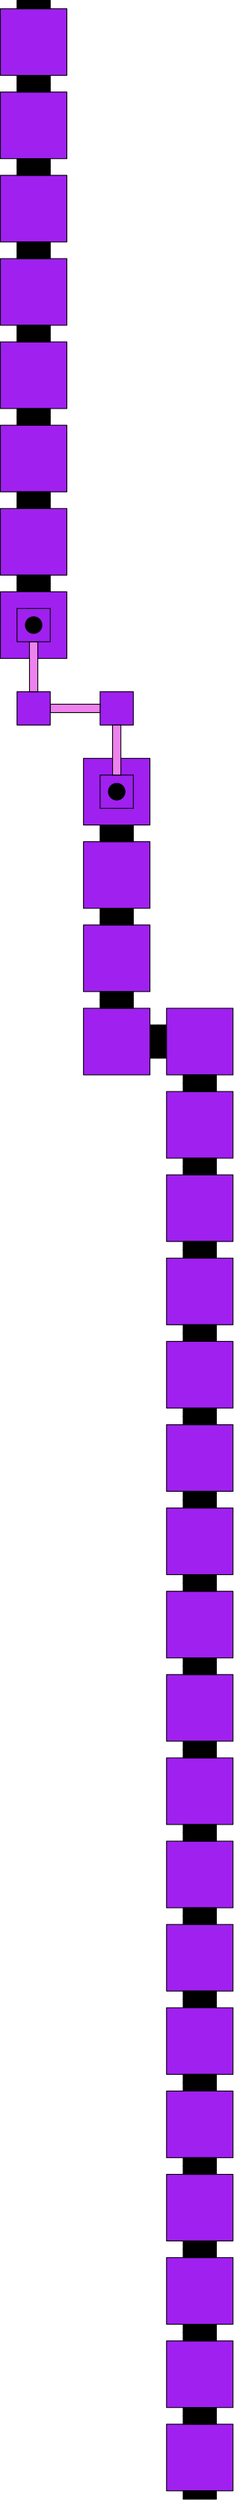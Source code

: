 <?xml version="1.0"?>
<!DOCTYPE ipe SYSTEM "ipe.dtd">
<ipe version="70206" creator="Ipe 7.2.9">
<info created="D:20190405214337" modified="D:20190405214337"/>
<ipestyle name="basic">
<symbol name="arrow/arc(spx)">
<path stroke="sym-stroke" fill="sym-stroke" pen="sym-pen">
0 0 m
-1 0.333 l
-1 -0.333 l
h
</path>
</symbol>
<symbol name="arrow/farc(spx)">
<path stroke="sym-stroke" fill="white" pen="sym-pen">
0 0 m
-1 0.333 l
-1 -0.333 l
h
</path>
</symbol>
<symbol name="arrow/ptarc(spx)">
<path stroke="sym-stroke" fill="sym-stroke" pen="sym-pen">
0 0 m
-1 0.333 l
-0.8 0 l
-1 -0.333 l
h
</path>
</symbol>
<symbol name="arrow/fptarc(spx)">
<path stroke="sym-stroke" fill="white" pen="sym-pen">
0 0 m
-1 0.333 l
-0.8 0 l
-1 -0.333 l
h
</path>
</symbol>
<symbol name="mark/circle(sx)" transformations="translations">
<path fill="sym-stroke">
0.6 0 0 0.6 0 0 e
0.4 0 0 0.4 0 0 e
</path>
</symbol>
<symbol name="mark/disk(sx)" transformations="translations">
<path fill="sym-stroke">
0.6 0 0 0.6 0 0 e
</path>
</symbol>
<symbol name="mark/fdisk(sfx)" transformations="translations">
<group>
<path fill="sym-fill">
0.5 0 0 0.5 0 0 e
</path>
<path fill="sym-stroke" fillrule="eofill">
0.6 0 0 0.6 0 0 e
0.4 0 0 0.4 0 0 e
</path>
</group>
</symbol>
<symbol name="mark/box(sx)" transformations="translations">
<path fill="sym-stroke" fillrule="eofill">
-0.6 -0.6 m
0.6 -0.6 l
0.6 0.6 l
-0.6 0.6 l
h
-0.4 -0.4 m
0.4 -0.4 l
0.4 0.4 l
-0.4 0.4 l
h
</path>
</symbol>
<symbol name="mark/square(sx)" transformations="translations">
<path fill="sym-stroke">
-0.6 -0.6 m
0.6 -0.6 l
0.6 0.6 l
-0.6 0.6 l
h
</path>
</symbol>
<symbol name="mark/fsquare(sfx)" transformations="translations">
<group>
<path fill="sym-fill">
-0.5 -0.5 m
0.5 -0.5 l
0.5 0.5 l
-0.5 0.5 l
h
</path>
<path fill="sym-stroke" fillrule="eofill">
-0.6 -0.6 m
0.6 -0.6 l
0.6 0.6 l
-0.6 0.6 l
h
-0.4 -0.4 m
0.4 -0.4 l
0.4 0.4 l
-0.4 0.4 l
h
</path>
</group>
</symbol>
<symbol name="mark/cross(sx)" transformations="translations">
<group>
<path fill="sym-stroke">
-0.43 -0.57 m
0.57 0.43 l
0.43 0.57 l
-0.57 -0.43 l
h
</path>
<path fill="sym-stroke">
-0.43 0.57 m
0.57 -0.43 l
0.43 -0.57 l
-0.57 0.43 l
h
</path>
</group>
</symbol>
<symbol name="arrow/fnormal(spx)">
<path stroke="sym-stroke" fill="white" pen="sym-pen">
0 0 m
-1 0.333 l
-1 -0.333 l
h
</path>
</symbol>
<symbol name="arrow/pointed(spx)">
<path stroke="sym-stroke" fill="sym-stroke" pen="sym-pen">
0 0 m
-1 0.333 l
-0.8 0 l
-1 -0.333 l
h
</path>
</symbol>
<symbol name="arrow/fpointed(spx)">
<path stroke="sym-stroke" fill="white" pen="sym-pen">
0 0 m
-1 0.333 l
-0.8 0 l
-1 -0.333 l
h
</path>
</symbol>
<symbol name="arrow/linear(spx)">
<path stroke="sym-stroke" pen="sym-pen">
-1 0.333 m
0 0 l
-1 -0.333 l
</path>
</symbol>
<symbol name="arrow/fdouble(spx)">
<path stroke="sym-stroke" fill="white" pen="sym-pen">
0 0 m
-1 0.333 l
-1 -0.333 l
h
-1 0 m
-2 0.333 l
-2 -0.333 l
h
</path>
</symbol>
<symbol name="arrow/double(spx)">
<path stroke="sym-stroke" fill="sym-stroke" pen="sym-pen">
0 0 m
-1 0.333 l
-1 -0.333 l
h
-1 0 m
-2 0.333 l
-2 -0.333 l
h
</path>
</symbol>
<pen name="heavier" value="0.8"/>
<pen name="fat" value="1.2"/>
<pen name="ultrafat" value="2"/>
<symbolsize name="large" value="5"/>
<symbolsize name="small" value="2"/>
<symbolsize name="tiny" value="1.1"/>
<arrowsize name="large" value="10"/>
<arrowsize name="small" value="5"/>
<arrowsize name="tiny" value="3"/>
<color name="red" value="1 0 0"/>
<color name="green" value="0 1 0"/>
<color name="blue" value="0 0 1"/>
<color name="yellow" value="1 1 0"/>
<color name="orange" value="1 0.647 0"/>
<color name="orange2" value="1 0.7 0"/>
<color name="gold" value="1 0.843 0"/>
<color name="purple" value="0.627 0.125 0.941"/>
<color name="gray" value="0.745"/>
<color name="brown" value="0.647 0.165 0.165"/>
<color name="navy" value="0 0 0.502"/>
<color name="pink" value="1 0.753 0.796"/>
<color name="seagreen" value="0.18 0.545 0.341"/>
<color name="turquoise" value="0.251 0.878 0.816"/>
<color name="violet" value="0.933 0.51 0.933"/>
<color name="darkblue" value="0 0 0.545"/>
<color name="darkcyan" value="0 0.545 0.545"/>
<color name="darkgray" value="0.663"/>
<color name="darkgreen" value="0 0.392 0"/>
<color name="darkmagenta" value="0.545 0 0.545"/>
<color name="darkorange" value="1 0.549 0"/>
<color name="darkred" value="0.545 0 0"/>
<color name="lightblue" value="0.678 0.847 0.902"/>
<color name="lightcyan" value="0.878 1 1"/>
<color name="lightgray" value="0.827"/>
<color name="lightgreen" value="0.565 0.933 0.565"/>
<color name="lightyellow" value="1 1 0.878"/>
<dashstyle name="dashed" value="[4] 0"/>
<dashstyle name="dotted" value="[1 3] 0"/>
<dashstyle name="dash dotted" value="[4 2 1 2] 0"/>
<dashstyle name="dash dot dotted" value="[4 2 1 2 1 2] 0"/>
<textsize name="large" value="\large"/>
<textsize name="Large" value="\Large"/>
<textsize name="LARGE" value="\LARGE"/>
<textsize name="huge" value="\huge"/>
<textsize name="Huge" value="\Huge"/>
<textsize name="small" value="\small"/>
<textsize name="footnote" value="\footnotesize"/>
<textsize name="tiny" value="\tiny"/>
<textstyle name="center" begin="\begin{center}" end="\end{center}"/>
<textstyle name="itemize" begin="\begin{itemize}" end="\end{itemize}"/>
<textstyle name="item" begin="\begin{itemize}\item{}" end="\end{itemize}"/>
<gridsize name="4 pts" value="4"/>
<gridsize name="8 pts (~3 mm)" value="8"/>
<gridsize name="16 pts (~6 mm)" value="16"/>
<gridsize name="32 pts (~12 mm)" value="32"/>
<gridsize name="10 pts (~3.5 mm)" value="10"/>
<gridsize name="20 pts (~7 mm)" value="20"/>
<gridsize name="14 pts (~5 mm)" value="14"/>
<gridsize name="28 pts (~10 mm)" value="28"/>
<gridsize name="56 pts (~20 mm)" value="56"/>
<anglesize name="90 deg" value="90"/>
<anglesize name="60 deg" value="60"/>
<anglesize name="45 deg" value="45"/>
<anglesize name="30 deg" value="30"/>
<anglesize name="22.5 deg" value="22.5"/>
<opacity name="10%" value="0.1"/>
<opacity name="30%" value="0.3"/>
<opacity name="50%" value="0.5"/>
<opacity name="75%" value="0.75"/>
<tiling name="falling" angle="-60" step="4" width="1"/>
<tiling name="rising" angle="30" step="4" width="1"/>
</ipestyle>
<ipestyle name="16K_tall">
<layout paper="4096 16384" origin="0 0" frame="4096 16384"/>
</ipestyle>
<page>
<layer name="alpha"/>
<view layers="alpha" active="alpha"/>
<group layer="alpha" matrix="1 0 0 1 -104 -1544">
<group matrix="1 0 0 1 -80 0">
<group matrix="1 0 0 1 280 -96">
<path matrix="1 0 0 1 -160 2232" stroke="black" fill="purple">
320 392 m
320 360 l
352 360 l
352 392 l
h
</path>
<path matrix="2 0 0 0.25 -456 2486" stroke="black" fill="black">
320 424 m
320 408 l
312 408 l
312 424 l
h
</path>
<path matrix="2 0 0 0.25 -456 2522" stroke="black" fill="black">
320 424 m
320 408 l
312 408 l
312 424 l
h
</path>
</group>
<group matrix="1 0 0 1 280 -56">
<path matrix="1 0 0 1 -160 2232" stroke="black" fill="purple">
320 392 m
320 360 l
352 360 l
352 392 l
h
</path>
<path matrix="2 0 0 0.25 -456 2486" stroke="black" fill="black">
320 424 m
320 408 l
312 408 l
312 424 l
h
</path>
<path matrix="2 0 0 0.25 -456 2522" stroke="black" fill="black">
320 424 m
320 408 l
312 408 l
312 424 l
h
</path>
</group>
<group matrix="1 0 0 1 280 -16">
<path matrix="1 0 0 1 -160 2232" stroke="black" fill="purple">
320 392 m
320 360 l
352 360 l
352 392 l
h
</path>
<path matrix="2 0 0 0.25 -456 2486" stroke="black" fill="black">
320 424 m
320 408 l
312 408 l
312 424 l
h
</path>
<path matrix="2 0 0 0.25 -456 2522" stroke="black" fill="black">
320 424 m
320 408 l
312 408 l
312 424 l
h
</path>
</group>
<group matrix="1 0 0 1 -36 -52">
<path matrix="1 0 0 1 156 2148" stroke="black" fill="purple">
320 392 m
320 360 l
352 360 l
352 392 l
h
</path>
<path matrix="2 0 0 0.25 -140 2438" stroke="black" fill="black">
320 424 m
320 408 l
312 408 l
312 424 l
h
</path>
</group>
<group matrix="1 0 0 1 280 24">
<path matrix="1 0 0 1 -160 2232" stroke="black" fill="purple">
320 392 m
320 360 l
352 360 l
352 392 l
h
</path>
<path matrix="2 0 0 0.25 -456 2486" stroke="black" fill="black">
320 424 m
320 408 l
312 408 l
312 424 l
h
</path>
<path matrix="2 0 0 0.25 -456 2522" stroke="black" fill="black">
320 424 m
320 408 l
312 408 l
312 424 l
h
</path>
</group>
<group matrix="1 0 0 1 280 64">
<path matrix="1 0 0 1 -160 2232" stroke="black" fill="purple">
320 392 m
320 360 l
352 360 l
352 392 l
h
</path>
<path matrix="2 0 0 0.25 -456 2486" stroke="black" fill="black">
320 424 m
320 408 l
312 408 l
312 424 l
h
</path>
<path matrix="2 0 0 0.25 -456 2522" stroke="black" fill="black">
320 424 m
320 408 l
312 408 l
312 424 l
h
</path>
</group>
<group matrix="1 0 0 1 280 104">
<path matrix="1 0 0 1 -160 2232" stroke="black" fill="purple">
320 392 m
320 360 l
352 360 l
352 392 l
h
</path>
<path matrix="2 0 0 0.25 -456 2486" stroke="black" fill="black">
320 424 m
320 408 l
312 408 l
312 424 l
h
</path>
<path matrix="2 0 0 0.25 -456 2522" stroke="black" fill="black">
320 424 m
320 408 l
312 408 l
312 424 l
h
</path>
</group>
<group matrix="1 0 0 1 280 144">
<path matrix="1 0 0 1 -160 2232" stroke="black" fill="purple">
320 392 m
320 360 l
352 360 l
352 392 l
h
</path>
<path matrix="2 0 0 0.25 -456 2486" stroke="black" fill="black">
320 424 m
320 408 l
312 408 l
312 424 l
h
</path>
<path matrix="2 0 0 0.25 -456 2522" stroke="black" fill="black">
320 424 m
320 408 l
312 408 l
312 424 l
h
</path>
</group>
</group>
<group matrix="1 0 0 1 -688 1080">
<group matrix="1 0 0 1 968 -1976">
<path matrix="1 0 0 1 -160 2232" stroke="black" fill="purple">
320 392 m
320 360 l
352 360 l
352 392 l
h
</path>
<path matrix="2 0 0 0.25 -456 2486" stroke="black" fill="black">
320 424 m
320 408 l
312 408 l
312 424 l
h
</path>
<path matrix="2 0 0 0.25 -456 2522" stroke="black" fill="black">
320 424 m
320 408 l
312 408 l
312 424 l
h
</path>
</group>
<group matrix="1 0 0 1 968 -1936">
<path matrix="1 0 0 1 -160 2232" stroke="black" fill="purple">
320 392 m
320 360 l
352 360 l
352 392 l
h
</path>
<path matrix="2 0 0 0.25 -456 2486" stroke="black" fill="black">
320 424 m
320 408 l
312 408 l
312 424 l
h
</path>
<path matrix="2 0 0 0.25 -456 2522" stroke="black" fill="black">
320 424 m
320 408 l
312 408 l
312 424 l
h
</path>
</group>
<group matrix="1 0 0 1 968 -1896">
<path matrix="1 0 0 1 -160 2232" stroke="black" fill="purple">
320 392 m
320 360 l
352 360 l
352 392 l
h
</path>
<path matrix="2 0 0 0.25 -456 2486" stroke="black" fill="black">
320 424 m
320 408 l
312 408 l
312 424 l
h
</path>
<path matrix="2 0 0 0.25 -456 2522" stroke="black" fill="black">
320 424 m
320 408 l
312 408 l
312 424 l
h
</path>
</group>
<group matrix="1 0 0 1 968 -1856">
<path matrix="1 0 0 1 -160 2232" stroke="black" fill="purple">
320 392 m
320 360 l
352 360 l
352 392 l
h
</path>
<path matrix="2 0 0 0.25 -456 2486" stroke="black" fill="black">
320 424 m
320 408 l
312 408 l
312 424 l
h
</path>
<path matrix="2 0 0 0.25 -456 2522" stroke="black" fill="black">
320 424 m
320 408 l
312 408 l
312 424 l
h
</path>
</group>
<group matrix="1 0 0 1 968 -1816">
<path matrix="1 0 0 1 -160 2232" stroke="black" fill="purple">
320 392 m
320 360 l
352 360 l
352 392 l
h
</path>
<path matrix="2 0 0 0.25 -456 2486" stroke="black" fill="black">
320 424 m
320 408 l
312 408 l
312 424 l
h
</path>
<path matrix="2 0 0 0.25 -456 2522" stroke="black" fill="black">
320 424 m
320 408 l
312 408 l
312 424 l
h
</path>
</group>
<group matrix="1 0 0 1 968 -1776">
<path matrix="1 0 0 1 -160 2232" stroke="black" fill="purple">
320 392 m
320 360 l
352 360 l
352 392 l
h
</path>
<path matrix="2 0 0 0.25 -456 2486" stroke="black" fill="black">
320 424 m
320 408 l
312 408 l
312 424 l
h
</path>
<path matrix="2 0 0 0.25 -456 2522" stroke="black" fill="black">
320 424 m
320 408 l
312 408 l
312 424 l
h
</path>
</group>
<group matrix="1 0 0 1 968 -1736">
<path matrix="1 0 0 1 -160 2232" stroke="black" fill="purple">
320 392 m
320 360 l
352 360 l
352 392 l
h
</path>
<path matrix="2 0 0 0.25 -456 2486" stroke="black" fill="black">
320 424 m
320 408 l
312 408 l
312 424 l
h
</path>
<path matrix="2 0 0 0.25 -456 2522" stroke="black" fill="black">
320 424 m
320 408 l
312 408 l
312 424 l
h
</path>
</group>
<group matrix="1 0 0 1 968 -1696">
<path matrix="1 0 0 1 -160 2232" stroke="black" fill="purple">
320 392 m
320 360 l
352 360 l
352 392 l
h
</path>
<path matrix="2 0 0 0.25 -456 2486" stroke="black" fill="black">
320 424 m
320 408 l
312 408 l
312 424 l
h
</path>
<path matrix="2 0 0 0.25 -456 2522" stroke="black" fill="black">
320 424 m
320 408 l
312 408 l
312 424 l
h
</path>
</group>
<group matrix="1 0 0 1 968 -1656">
<path matrix="1 0 0 1 -160 2232" stroke="black" fill="purple">
320 392 m
320 360 l
352 360 l
352 392 l
h
</path>
<path matrix="2 0 0 0.25 -456 2486" stroke="black" fill="black">
320 424 m
320 408 l
312 408 l
312 424 l
h
</path>
<path matrix="2 0 0 0.25 -456 2522" stroke="black" fill="black">
320 424 m
320 408 l
312 408 l
312 424 l
h
</path>
</group>
<group matrix="1 0 0 1 968 -1616">
<path matrix="1 0 0 1 -160 2232" stroke="black" fill="purple">
320 392 m
320 360 l
352 360 l
352 392 l
h
</path>
<path matrix="2 0 0 0.25 -456 2486" stroke="black" fill="black">
320 424 m
320 408 l
312 408 l
312 424 l
h
</path>
<path matrix="2 0 0 0.25 -456 2522" stroke="black" fill="black">
320 424 m
320 408 l
312 408 l
312 424 l
h
</path>
</group>
<group matrix="1 0 0 1 968 -1576">
<path matrix="1 0 0 1 -160 2232" stroke="black" fill="purple">
320 392 m
320 360 l
352 360 l
352 392 l
h
</path>
<path matrix="2 0 0 0.25 -456 2486" stroke="black" fill="black">
320 424 m
320 408 l
312 408 l
312 424 l
h
</path>
<path matrix="2 0 0 0.25 -456 2522" stroke="black" fill="black">
320 424 m
320 408 l
312 408 l
312 424 l
h
</path>
</group>
<group matrix="1 0 0 1 968 -1536">
<path matrix="1 0 0 1 -160 2232" stroke="black" fill="purple">
320 392 m
320 360 l
352 360 l
352 392 l
h
</path>
<path matrix="2 0 0 0.25 -456 2486" stroke="black" fill="black">
320 424 m
320 408 l
312 408 l
312 424 l
h
</path>
<path matrix="2 0 0 0.25 -456 2522" stroke="black" fill="black">
320 424 m
320 408 l
312 408 l
312 424 l
h
</path>
</group>
<group matrix="1 0 0 1 968 -1496">
<path matrix="1 0 0 1 -160 2232" stroke="black" fill="purple">
320 392 m
320 360 l
352 360 l
352 392 l
h
</path>
<path matrix="2 0 0 0.25 -456 2486" stroke="black" fill="black">
320 424 m
320 408 l
312 408 l
312 424 l
h
</path>
<path matrix="2 0 0 0.25 -456 2522" stroke="black" fill="black">
320 424 m
320 408 l
312 408 l
312 424 l
h
</path>
</group>
<group matrix="1 0 0 1 968 -1456">
<path matrix="1 0 0 1 -160 2232" stroke="black" fill="purple">
320 392 m
320 360 l
352 360 l
352 392 l
h
</path>
<path matrix="2 0 0 0.25 -456 2486" stroke="black" fill="black">
320 424 m
320 408 l
312 408 l
312 424 l
h
</path>
<path matrix="2 0 0 0.25 -456 2522" stroke="black" fill="black">
320 424 m
320 408 l
312 408 l
312 424 l
h
</path>
</group>
<group matrix="1 0 0 1 968 -1320">
<path matrix="0.5 0 0 1 0 2096" stroke="black" fill="black">
320 424 m
320 408 l
312 408 l
312 424 l
h
</path>
<group>
<path matrix="1 0 0 1 -160 2136" stroke="black" fill="purple">
320 392 m
320 360 l
352 360 l
352 392 l
h
</path>
<path matrix="2 0 0 0.25 -456 2390" stroke="black" fill="black">
320 424 m
320 408 l
312 408 l
312 424 l
h
</path>
</group>
</group>
<group matrix="1 0 0 1 928 -1272">
<path matrix="1 0 0 1 -160 2088" stroke="black" fill="purple">
320 392 m
320 360 l
352 360 l
352 392 l
h
</path>
<path matrix="0.5 0 0 1 36 2048" stroke="black" fill="black">
320 424 m
320 408 l
312 408 l
312 424 l
h
</path>
<path matrix="2 0 0 0.25 -456 2378" stroke="black" fill="black">
320 424 m
320 408 l
312 408 l
312 424 l
h
</path>
</group>
<group matrix="1 0 0 1 928 -1376">
<path matrix="1 0 0 1 -160 2232" stroke="black" fill="purple">
320 392 m
320 360 l
352 360 l
352 392 l
h
</path>
<path matrix="2 0 0 0.25 -456 2486" stroke="black" fill="black">
320 424 m
320 408 l
312 408 l
312 424 l
h
</path>
<path matrix="2 0 0 0.25 -456 2522" stroke="black" fill="black">
320 424 m
320 408 l
312 408 l
312 424 l
h
</path>
</group>
<group matrix="1 0 0 1 928 -1336">
<path matrix="1 0 0 1 -160 2232" stroke="black" fill="purple">
320 392 m
320 360 l
352 360 l
352 392 l
h
</path>
<path matrix="2 0 0 0.25 -456 2486" stroke="black" fill="black">
320 424 m
320 408 l
312 408 l
312 424 l
h
</path>
<path matrix="2 0 0 0.25 -456 2522" stroke="black" fill="black">
320 424 m
320 408 l
312 408 l
312 424 l
h
</path>
</group>
<group matrix="1 0 0 1 1024 -1152">
<path matrix="1 0 0 1 -256 2088" stroke="black" fill="purple">
320 392 m
320 360 l
352 360 l
352 392 l
h
</path>
<path matrix="2 0 0 0.25 -552 2342" stroke="black" fill="black">
320 424 m
320 408 l
312 408 l
312 424 l
h
</path>
</group>
<group matrix="1 0 0 1 968 -2096">
<path matrix="1 0 0 1 -160 2232" stroke="black" fill="purple">
320 392 m
320 360 l
352 360 l
352 392 l
h
</path>
<path matrix="2 0 0 0.25 -456 2486" stroke="black" fill="black">
320 424 m
320 408 l
312 408 l
312 424 l
h
</path>
<path matrix="2 0 0 0.25 -456 2522" stroke="black" fill="black">
320 424 m
320 408 l
312 408 l
312 424 l
h
</path>
</group>
<group matrix="1 0 0 1 968 -2056">
<path matrix="1 0 0 1 -160 2232" stroke="black" fill="purple">
320 392 m
320 360 l
352 360 l
352 392 l
h
</path>
<path matrix="2 0 0 0.25 -456 2486" stroke="black" fill="black">
320 424 m
320 408 l
312 408 l
312 424 l
h
</path>
<path matrix="2 0 0 0.25 -456 2522" stroke="black" fill="black">
320 424 m
320 408 l
312 408 l
312 424 l
h
</path>
</group>
<group matrix="1 0 0 1 968 -2016">
<path matrix="1 0 0 1 -160 2232" stroke="black" fill="purple">
320 392 m
320 360 l
352 360 l
352 392 l
h
</path>
<path matrix="2 0 0 0.25 -456 2486" stroke="black" fill="black">
320 424 m
320 408 l
312 408 l
312 424 l
h
</path>
<path matrix="2 0 0 0.25 -456 2522" stroke="black" fill="black">
320 424 m
320 408 l
312 408 l
312 424 l
h
</path>
</group>
</group>
</group>
<group matrix="1 0 0 1 -792 -464">
<group matrix="1 0 0 1 232 124">
<group matrix="1 0 0 1 -476 416">
<path matrix="1 0 0 1 1052 196" stroke="black" fill="purple">
288 584 m
288 568 l
304 568 l
304 584 l
h
</path>
<path matrix="1 0 0 1 972 596" stroke="black" fill="black">
4 0 0 4 376 176 e
</path>
</group>
<group matrix="1 0 0 1 568 -1256">
<path matrix="1 0 0 1 8 1908" stroke="black" fill="purple">
288 584 m
288 568 l
304 568 l
304 584 l
h
</path>
<path matrix="0 1 -1 0 480 2108" stroke="black" fill="violet">
374 184 m
374 208 l
378 208 l
378 184 l
h
</path>
<path matrix="1 0 0 1 -72 2268" stroke="black" fill="violet">
374 184 m
374 208 l
378 208 l
378 184 l
h
</path>
</group>
<group matrix="1 0 0 1 520 -1380">
<path matrix="1 0 0 1 16 2032" stroke="black" fill="purple">
288 584 m
288 568 l
304 568 l
304 584 l
h
</path>
<path matrix="1 0 0 1 -64 2432" stroke="black" fill="violet">
374 184 m
374 208 l
378 208 l
378 184 l
h
</path>
</group>
</group>
<group matrix="1 0 0 1 -284 620">
<path matrix="1 0 0 1 1052 196" stroke="black" fill="purple">
288 584 m
288 568 l
304 568 l
304 584 l
h
</path>
<path matrix="1 0 0 1 972 596" stroke="black" fill="black">
4 0 0 4 376 176 e
</path>
</group>
</group>
</page>
</ipe>
